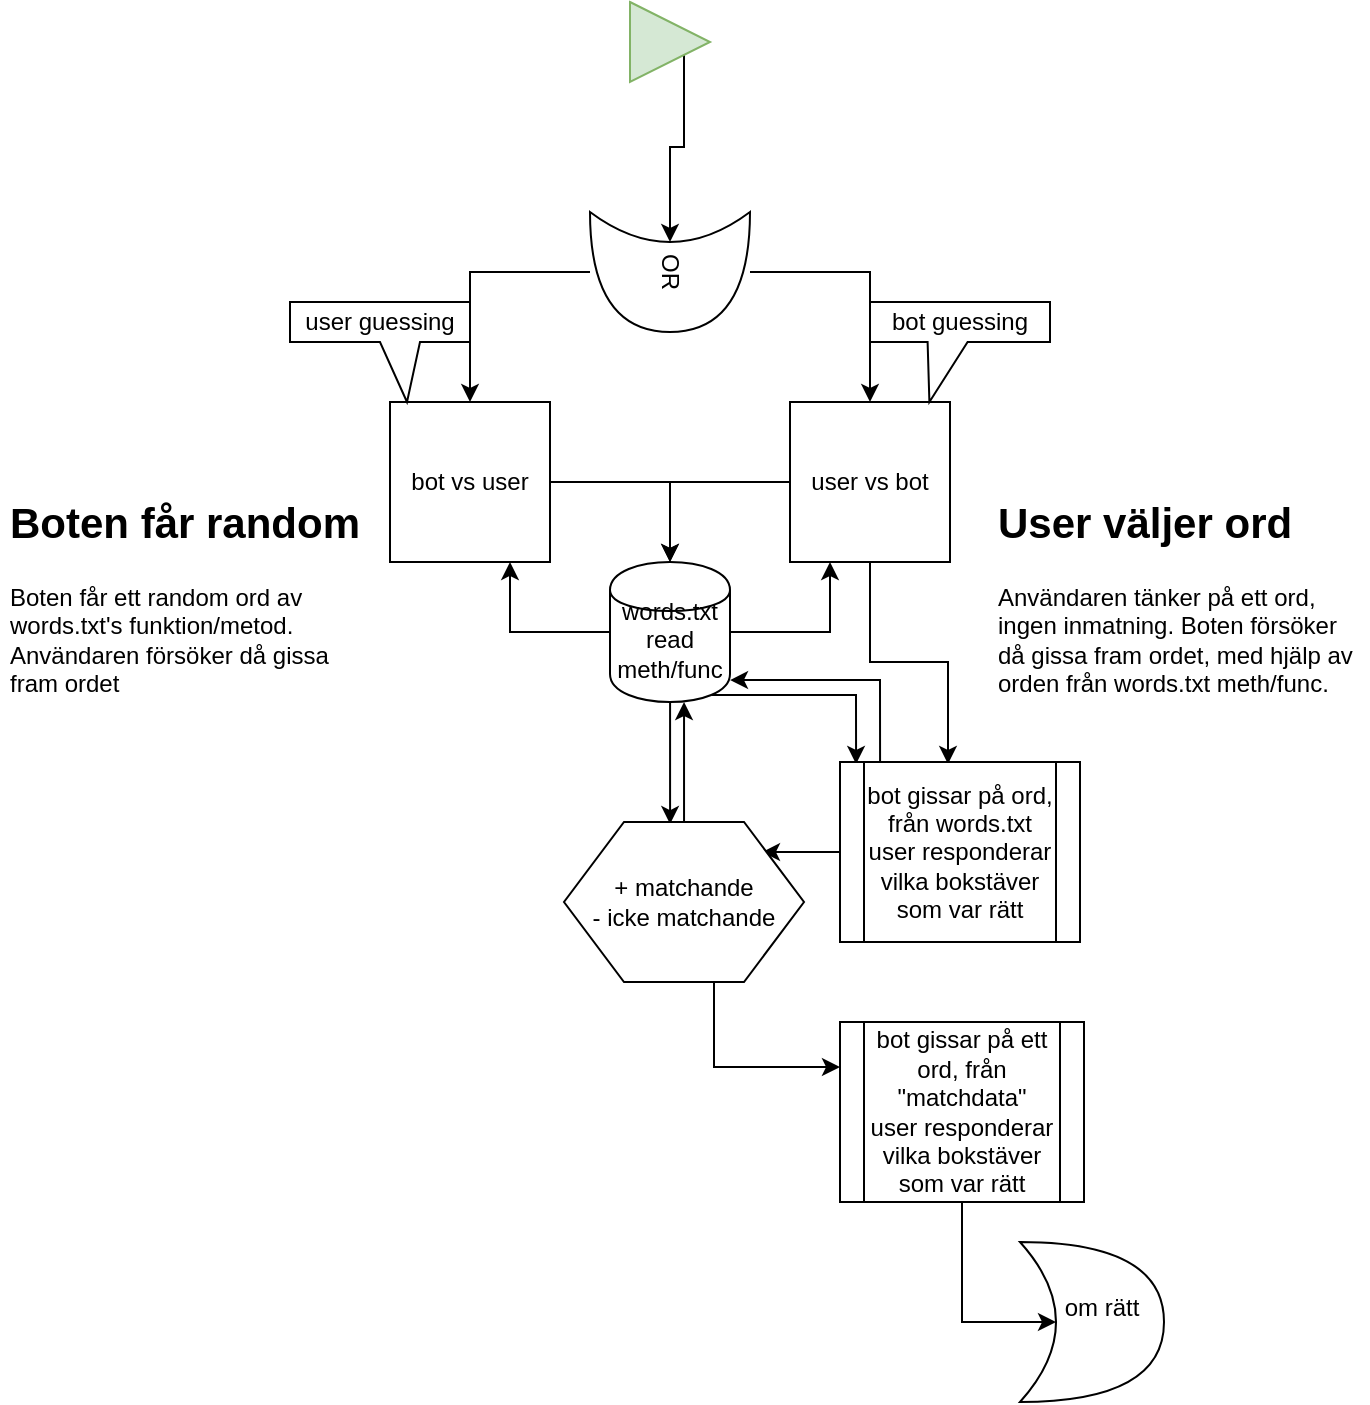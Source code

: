 <mxfile version="11.3.0" type="github" pages="1"><diagram id="BayFlBsPA-Ef_R6_t5vN" name="Page-1"><mxGraphModel dx="924" dy="736" grid="1" gridSize="10" guides="1" tooltips="1" connect="1" arrows="1" fold="1" page="1" pageScale="1" pageWidth="850" pageHeight="1100" math="0" shadow="0"><root><mxCell id="0"/><mxCell id="1" parent="0"/><mxCell id="5FHbaKvfoy41Bbh2jMV5-5" style="edgeStyle=orthogonalEdgeStyle;rounded=0;orthogonalLoop=1;jettySize=auto;html=1;exitX=0.167;exitY=0.011;exitDx=0;exitDy=0;entryX=1;entryY=0.843;entryDx=0;entryDy=0;entryPerimeter=0;exitPerimeter=0;" edge="1" parent="1" source="5FHbaKvfoy41Bbh2jMV5-1" target="Tulo__wce1pPb_o4uQko-8"><mxGeometry relative="1" as="geometry"/></mxCell><mxCell id="Tulo__wce1pPb_o4uQko-19" style="edgeStyle=orthogonalEdgeStyle;rounded=0;orthogonalLoop=1;jettySize=auto;html=1;entryX=0.25;entryY=0.5;entryDx=0;entryDy=0;entryPerimeter=0;exitX=0.675;exitY=0.5;exitDx=0;exitDy=0;exitPerimeter=0;" parent="1" source="Tulo__wce1pPb_o4uQko-1" target="Tulo__wce1pPb_o4uQko-22" edge="1"><mxGeometry relative="1" as="geometry"><mxPoint x="433" y="130" as="targetPoint"/></mxGeometry></mxCell><mxCell id="Tulo__wce1pPb_o4uQko-1" value="" style="triangle;whiteSpace=wrap;html=1;fillColor=#d5e8d4;strokeColor=#82b366;" parent="1" vertex="1"><mxGeometry x="413" y="40" width="40" height="40" as="geometry"/></mxCell><mxCell id="Tulo__wce1pPb_o4uQko-16" style="edgeStyle=orthogonalEdgeStyle;rounded=0;orthogonalLoop=1;jettySize=auto;html=1;entryX=0.5;entryY=0;entryDx=0;entryDy=0;" parent="1" source="Tulo__wce1pPb_o4uQko-5" target="Tulo__wce1pPb_o4uQko-8" edge="1"><mxGeometry relative="1" as="geometry"/></mxCell><mxCell id="Tulo__wce1pPb_o4uQko-5" value="bot vs user" style="whiteSpace=wrap;html=1;aspect=fixed;" parent="1" vertex="1"><mxGeometry x="293" y="240" width="80" height="80" as="geometry"/></mxCell><mxCell id="Tulo__wce1pPb_o4uQko-15" style="edgeStyle=orthogonalEdgeStyle;rounded=0;orthogonalLoop=1;jettySize=auto;html=1;entryX=0.5;entryY=0;entryDx=0;entryDy=0;" parent="1" source="Tulo__wce1pPb_o4uQko-7" target="Tulo__wce1pPb_o4uQko-8" edge="1"><mxGeometry relative="1" as="geometry"/></mxCell><mxCell id="5FHbaKvfoy41Bbh2jMV5-4" style="edgeStyle=orthogonalEdgeStyle;rounded=0;orthogonalLoop=1;jettySize=auto;html=1;entryX=0.45;entryY=0.011;entryDx=0;entryDy=0;entryPerimeter=0;" edge="1" parent="1" source="Tulo__wce1pPb_o4uQko-7" target="5FHbaKvfoy41Bbh2jMV5-1"><mxGeometry relative="1" as="geometry"/></mxCell><mxCell id="Tulo__wce1pPb_o4uQko-7" value="user vs bot" style="whiteSpace=wrap;html=1;aspect=fixed;" parent="1" vertex="1"><mxGeometry x="493" y="240" width="80" height="80" as="geometry"/></mxCell><mxCell id="Tulo__wce1pPb_o4uQko-20" style="edgeStyle=orthogonalEdgeStyle;rounded=0;orthogonalLoop=1;jettySize=auto;html=1;entryX=0.75;entryY=1;entryDx=0;entryDy=0;" parent="1" source="Tulo__wce1pPb_o4uQko-8" target="Tulo__wce1pPb_o4uQko-5" edge="1"><mxGeometry relative="1" as="geometry"/></mxCell><mxCell id="Tulo__wce1pPb_o4uQko-21" style="edgeStyle=orthogonalEdgeStyle;rounded=0;orthogonalLoop=1;jettySize=auto;html=1;entryX=0.25;entryY=1;entryDx=0;entryDy=0;" parent="1" source="Tulo__wce1pPb_o4uQko-8" target="Tulo__wce1pPb_o4uQko-7" edge="1"><mxGeometry relative="1" as="geometry"/></mxCell><mxCell id="5FHbaKvfoy41Bbh2jMV5-8" style="edgeStyle=orthogonalEdgeStyle;rounded=0;orthogonalLoop=1;jettySize=auto;html=1;exitX=0.85;exitY=0.95;exitDx=0;exitDy=0;exitPerimeter=0;entryX=0.067;entryY=0.011;entryDx=0;entryDy=0;entryPerimeter=0;" edge="1" parent="1" source="Tulo__wce1pPb_o4uQko-8" target="5FHbaKvfoy41Bbh2jMV5-1"><mxGeometry relative="1" as="geometry"/></mxCell><mxCell id="5FHbaKvfoy41Bbh2jMV5-16" style="edgeStyle=orthogonalEdgeStyle;rounded=0;orthogonalLoop=1;jettySize=auto;html=1;entryX=0.442;entryY=0.013;entryDx=0;entryDy=0;entryPerimeter=0;" edge="1" parent="1" source="Tulo__wce1pPb_o4uQko-8" target="5FHbaKvfoy41Bbh2jMV5-11"><mxGeometry relative="1" as="geometry"/></mxCell><mxCell id="Tulo__wce1pPb_o4uQko-8" value="&lt;div&gt;words.txt&lt;br&gt;read&lt;/div&gt;&lt;div&gt;meth/func&lt;br&gt;&lt;/div&gt;&lt;div&gt;&lt;br&gt;&lt;/div&gt;" style="shape=cylinder;whiteSpace=wrap;html=1;boundedLbl=1;backgroundOutline=1;" parent="1" vertex="1"><mxGeometry x="403" y="320" width="60" height="70" as="geometry"/></mxCell><mxCell id="Tulo__wce1pPb_o4uQko-17" value="&lt;div&gt;user guessing&lt;/div&gt;" style="shape=callout;whiteSpace=wrap;html=1;perimeter=calloutPerimeter;position2=0.65;" parent="1" vertex="1"><mxGeometry x="243" y="190" width="90" height="50" as="geometry"/></mxCell><mxCell id="Tulo__wce1pPb_o4uQko-18" value="bot guessing" style="shape=callout;whiteSpace=wrap;html=1;perimeter=calloutPerimeter;size=30;position=0.32;position2=0.33;" parent="1" vertex="1"><mxGeometry x="533" y="190" width="90" height="50" as="geometry"/></mxCell><mxCell id="Tulo__wce1pPb_o4uQko-23" style="edgeStyle=orthogonalEdgeStyle;rounded=0;orthogonalLoop=1;jettySize=auto;html=1;entryX=0.5;entryY=0;entryDx=0;entryDy=0;" parent="1" source="Tulo__wce1pPb_o4uQko-22" target="Tulo__wce1pPb_o4uQko-5" edge="1"><mxGeometry relative="1" as="geometry"/></mxCell><mxCell id="Tulo__wce1pPb_o4uQko-24" style="edgeStyle=orthogonalEdgeStyle;rounded=0;orthogonalLoop=1;jettySize=auto;html=1;" parent="1" source="Tulo__wce1pPb_o4uQko-22" target="Tulo__wce1pPb_o4uQko-7" edge="1"><mxGeometry relative="1" as="geometry"/></mxCell><mxCell id="Tulo__wce1pPb_o4uQko-22" value="OR" style="shape=xor;whiteSpace=wrap;html=1;rotation=90;" parent="1" vertex="1"><mxGeometry x="403" y="135" width="60" height="80" as="geometry"/></mxCell><mxCell id="Tulo__wce1pPb_o4uQko-25" value="&lt;h1&gt;&lt;font style=&quot;font-size: 21px&quot;&gt;Boten får random&lt;/font&gt;&lt;br&gt;&lt;/h1&gt;&lt;p&gt;Boten får ett random ord av words.txt's funktion/metod. Användaren försöker då gissa fram ordet&lt;br&gt;&lt;/p&gt;" style="text;html=1;strokeColor=none;fillColor=none;spacing=5;spacingTop=-20;whiteSpace=wrap;overflow=hidden;rounded=0;" parent="1" vertex="1"><mxGeometry x="98" y="280" width="190" height="120" as="geometry"/></mxCell><mxCell id="Tulo__wce1pPb_o4uQko-26" value="&lt;h1&gt;&lt;font style=&quot;font-size: 21px&quot;&gt;User väljer ord&lt;/font&gt;&lt;br&gt;&lt;/h1&gt;&lt;p&gt;Användaren tänker på ett ord, ingen inmatning. Boten försöker då gissa fram ordet, med hjälp av orden från words.txt meth/func.&lt;br&gt;&lt;/p&gt;" style="text;html=1;strokeColor=none;fillColor=none;spacing=5;spacingTop=-20;whiteSpace=wrap;overflow=hidden;rounded=0;" parent="1" vertex="1"><mxGeometry x="592" y="280" width="190" height="120" as="geometry"/></mxCell><mxCell id="5FHbaKvfoy41Bbh2jMV5-14" style="edgeStyle=orthogonalEdgeStyle;rounded=0;orthogonalLoop=1;jettySize=auto;html=1;exitX=0;exitY=0.5;exitDx=0;exitDy=0;entryX=0.825;entryY=0.188;entryDx=0;entryDy=0;entryPerimeter=0;" edge="1" parent="1" source="5FHbaKvfoy41Bbh2jMV5-1" target="5FHbaKvfoy41Bbh2jMV5-11"><mxGeometry relative="1" as="geometry"/></mxCell><mxCell id="5FHbaKvfoy41Bbh2jMV5-1" value="bot gissar på ord, från words.txt&lt;br&gt;user responderar vilka bokstäver som var rätt" style="shape=process;whiteSpace=wrap;html=1;backgroundOutline=1;" vertex="1" parent="1"><mxGeometry x="518" y="420" width="120" height="90" as="geometry"/></mxCell><mxCell id="5FHbaKvfoy41Bbh2jMV5-15" style="edgeStyle=orthogonalEdgeStyle;rounded=0;orthogonalLoop=1;jettySize=auto;html=1;entryX=0.617;entryY=1;entryDx=0;entryDy=0;entryPerimeter=0;" edge="1" parent="1" source="5FHbaKvfoy41Bbh2jMV5-11" target="Tulo__wce1pPb_o4uQko-8"><mxGeometry relative="1" as="geometry"/></mxCell><mxCell id="5FHbaKvfoy41Bbh2jMV5-17" style="edgeStyle=orthogonalEdgeStyle;rounded=0;orthogonalLoop=1;jettySize=auto;html=1;exitX=0.625;exitY=1;exitDx=0;exitDy=0;entryX=0;entryY=0.25;entryDx=0;entryDy=0;" edge="1" parent="1" source="5FHbaKvfoy41Bbh2jMV5-11" target="5FHbaKvfoy41Bbh2jMV5-12"><mxGeometry relative="1" as="geometry"/></mxCell><mxCell id="5FHbaKvfoy41Bbh2jMV5-11" value="+ matchande&lt;br&gt;- icke matchande" style="shape=hexagon;perimeter=hexagonPerimeter2;whiteSpace=wrap;html=1;" vertex="1" parent="1"><mxGeometry x="380" y="450" width="120" height="80" as="geometry"/></mxCell><mxCell id="5FHbaKvfoy41Bbh2jMV5-23" style="edgeStyle=orthogonalEdgeStyle;rounded=0;orthogonalLoop=1;jettySize=auto;html=1;entryX=0.25;entryY=0.5;entryDx=0;entryDy=0;entryPerimeter=0;" edge="1" parent="1" source="5FHbaKvfoy41Bbh2jMV5-12" target="5FHbaKvfoy41Bbh2jMV5-19"><mxGeometry relative="1" as="geometry"><Array as="points"><mxPoint x="579" y="700"/></Array></mxGeometry></mxCell><mxCell id="5FHbaKvfoy41Bbh2jMV5-12" value="bot gissar på ett ord, från &quot;matchdata&quot;&lt;br&gt;user responderar vilka bokstäver som var rätt" style="shape=process;whiteSpace=wrap;html=1;backgroundOutline=1;" vertex="1" parent="1"><mxGeometry x="518" y="550" width="122" height="90" as="geometry"/></mxCell><mxCell id="5FHbaKvfoy41Bbh2jMV5-19" value="&lt;div&gt;&amp;nbsp;&amp;nbsp; om rätt&lt;/div&gt;&lt;div&gt;&lt;br&gt;&lt;/div&gt;" style="shape=xor;whiteSpace=wrap;html=1;rotation=0;" vertex="1" parent="1"><mxGeometry x="608" y="660" width="72" height="80" as="geometry"/></mxCell></root></mxGraphModel></diagram></mxfile>
